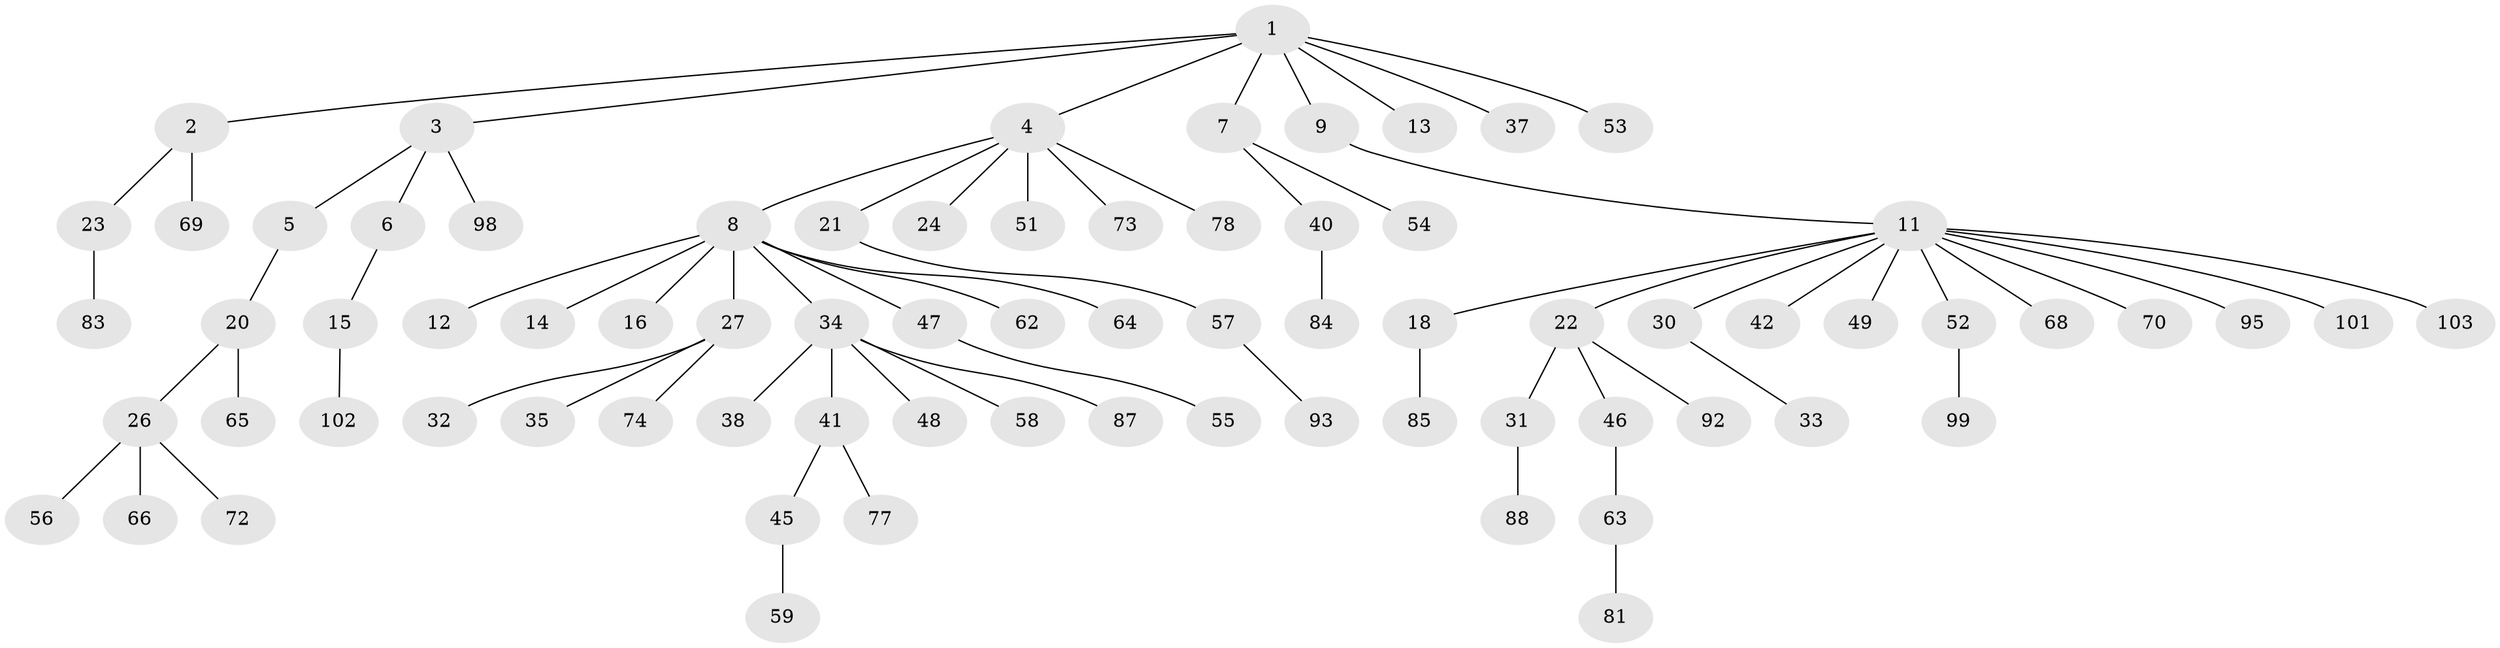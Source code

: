 // original degree distribution, {9: 0.009708737864077669, 4: 0.05825242718446602, 5: 0.019417475728155338, 7: 0.019417475728155338, 2: 0.23300970873786409, 11: 0.009708737864077669, 1: 0.5631067961165048, 3: 0.07766990291262135, 6: 0.009708737864077669}
// Generated by graph-tools (version 1.1) at 2025/42/03/06/25 10:42:06]
// undirected, 75 vertices, 74 edges
graph export_dot {
graph [start="1"]
  node [color=gray90,style=filled];
  1 [super="+44"];
  2 [super="+19"];
  3 [super="+29"];
  4 [super="+17"];
  5;
  6;
  7 [super="+86"];
  8 [super="+10"];
  9;
  11 [super="+80"];
  12;
  13;
  14;
  15 [super="+39"];
  16;
  18 [super="+75"];
  20 [super="+25"];
  21 [super="+79"];
  22 [super="+60"];
  23;
  24 [super="+90"];
  26 [super="+43"];
  27 [super="+28"];
  30 [super="+61"];
  31;
  32;
  33 [super="+67"];
  34 [super="+36"];
  35;
  37;
  38;
  40 [super="+76"];
  41 [super="+100"];
  42;
  45 [super="+50"];
  46;
  47;
  48 [super="+96"];
  49;
  51;
  52 [super="+82"];
  53;
  54;
  55 [super="+71"];
  56;
  57 [super="+91"];
  58;
  59;
  62;
  63;
  64 [super="+89"];
  65;
  66;
  68 [super="+94"];
  69;
  70;
  72;
  73;
  74;
  77 [super="+97"];
  78;
  81;
  83;
  84;
  85;
  87;
  88;
  92;
  93;
  95;
  98;
  99;
  101;
  102;
  103;
  1 -- 2;
  1 -- 3;
  1 -- 4;
  1 -- 7;
  1 -- 9;
  1 -- 13;
  1 -- 37;
  1 -- 53;
  2 -- 23;
  2 -- 69;
  3 -- 5;
  3 -- 6;
  3 -- 98;
  4 -- 8;
  4 -- 21;
  4 -- 51;
  4 -- 73;
  4 -- 78;
  4 -- 24;
  5 -- 20;
  6 -- 15;
  7 -- 40;
  7 -- 54;
  8 -- 12;
  8 -- 14;
  8 -- 27;
  8 -- 34;
  8 -- 64;
  8 -- 16;
  8 -- 62;
  8 -- 47;
  9 -- 11;
  11 -- 18;
  11 -- 22;
  11 -- 30;
  11 -- 42;
  11 -- 49;
  11 -- 52;
  11 -- 68;
  11 -- 70;
  11 -- 95;
  11 -- 101;
  11 -- 103;
  15 -- 102;
  18 -- 85;
  20 -- 65;
  20 -- 26;
  21 -- 57;
  22 -- 31;
  22 -- 46;
  22 -- 92;
  23 -- 83;
  26 -- 56;
  26 -- 72;
  26 -- 66;
  27 -- 32;
  27 -- 74;
  27 -- 35;
  30 -- 33;
  31 -- 88;
  34 -- 38;
  34 -- 41;
  34 -- 48;
  34 -- 58;
  34 -- 87;
  40 -- 84;
  41 -- 45;
  41 -- 77;
  45 -- 59;
  46 -- 63;
  47 -- 55;
  52 -- 99;
  57 -- 93;
  63 -- 81;
}
